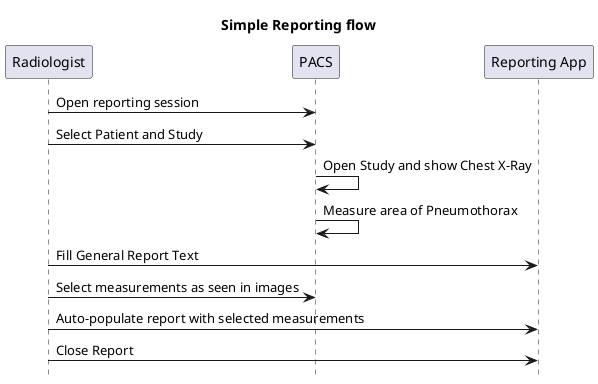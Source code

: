 @startuml

hide footbox
title Simple Reporting flow

participant "Radiologist" as User
participant "PACS" as PACS
participant "Reporting App" as Reporter

User -> PACS: Open reporting session
User -> PACS: Select Patient and Study
PACS -> PACS: Open Study and show Chest X-Ray
PACS -> PACS: Measure area of Pneumothorax
User -> Reporter: Fill General Report Text
User -> PACS: Select measurements as seen in images
User -> Reporter: Auto-populate report with selected measurements
User -> Reporter: Close Report

@enduml